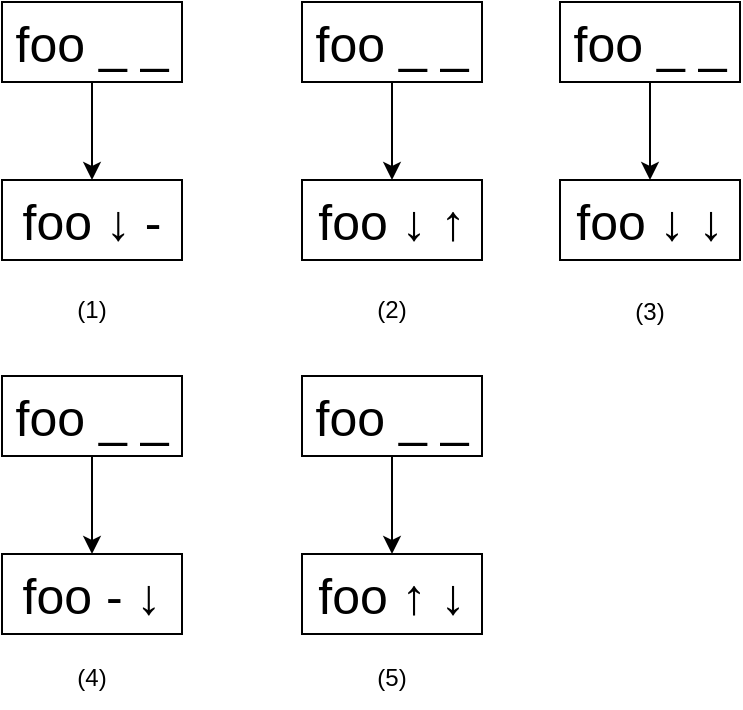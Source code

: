 <mxfile version="18.0.1" type="device"><diagram id="1Tt8hX2jjiSpvRYjdS0s" name="Page-1"><mxGraphModel dx="1185" dy="708" grid="1" gridSize="10" guides="1" tooltips="1" connect="1" arrows="1" fold="1" page="1" pageScale="1" pageWidth="827" pageHeight="1169" math="0" shadow="0"><root><mxCell id="0"/><mxCell id="1" parent="0"/><mxCell id="41GDM3-C7PyxfiVg4hlp-1" style="edgeStyle=none;rounded=0;orthogonalLoop=1;jettySize=auto;html=1;entryX=0.5;entryY=0;entryDx=0;entryDy=0;" parent="1" source="e1Ok-oC7eNezWRo3V-la-1" target="e1Ok-oC7eNezWRo3V-la-2" edge="1"><mxGeometry relative="1" as="geometry"/></mxCell><mxCell id="e1Ok-oC7eNezWRo3V-la-1" value="foo _ _" style="rounded=0;whiteSpace=wrap;html=1;fontSize=25;" parent="1" vertex="1"><mxGeometry x="90" y="160" width="90" height="40" as="geometry"/></mxCell><mxCell id="e1Ok-oC7eNezWRo3V-la-2" value="foo&amp;nbsp;↓&amp;nbsp;-" style="rounded=0;whiteSpace=wrap;html=1;fontSize=25;" parent="1" vertex="1"><mxGeometry x="90" y="249" width="90" height="40" as="geometry"/></mxCell><mxCell id="UKVlsYl6HnmlU8zLHc5A-1" style="edgeStyle=none;rounded=0;orthogonalLoop=1;jettySize=auto;html=1;entryX=0.5;entryY=0;entryDx=0;entryDy=0;" parent="1" source="UKVlsYl6HnmlU8zLHc5A-2" target="UKVlsYl6HnmlU8zLHc5A-3" edge="1"><mxGeometry relative="1" as="geometry"/></mxCell><mxCell id="UKVlsYl6HnmlU8zLHc5A-2" value="foo _ _" style="rounded=0;whiteSpace=wrap;html=1;fontSize=25;" parent="1" vertex="1"><mxGeometry x="369" y="160" width="90" height="40" as="geometry"/></mxCell><mxCell id="UKVlsYl6HnmlU8zLHc5A-3" value="foo ↓ ↓" style="rounded=0;whiteSpace=wrap;html=1;fontSize=25;" parent="1" vertex="1"><mxGeometry x="369" y="249" width="90" height="40" as="geometry"/></mxCell><mxCell id="UKVlsYl6HnmlU8zLHc5A-4" style="edgeStyle=none;rounded=0;orthogonalLoop=1;jettySize=auto;html=1;entryX=0.5;entryY=0;entryDx=0;entryDy=0;" parent="1" source="UKVlsYl6HnmlU8zLHc5A-5" target="UKVlsYl6HnmlU8zLHc5A-6" edge="1"><mxGeometry relative="1" as="geometry"/></mxCell><mxCell id="UKVlsYl6HnmlU8zLHc5A-5" value="foo _ _" style="rounded=0;whiteSpace=wrap;html=1;fontSize=25;" parent="1" vertex="1"><mxGeometry x="240" y="160" width="90" height="40" as="geometry"/></mxCell><mxCell id="UKVlsYl6HnmlU8zLHc5A-6" value="foo&amp;nbsp;↓&amp;nbsp;↑" style="rounded=0;whiteSpace=wrap;html=1;fontSize=25;" parent="1" vertex="1"><mxGeometry x="240" y="249" width="90" height="40" as="geometry"/></mxCell><mxCell id="UKVlsYl6HnmlU8zLHc5A-7" style="edgeStyle=none;rounded=0;orthogonalLoop=1;jettySize=auto;html=1;entryX=0.5;entryY=0;entryDx=0;entryDy=0;" parent="1" source="UKVlsYl6HnmlU8zLHc5A-8" target="UKVlsYl6HnmlU8zLHc5A-9" edge="1"><mxGeometry relative="1" as="geometry"/></mxCell><mxCell id="UKVlsYl6HnmlU8zLHc5A-8" value="foo _ _" style="rounded=0;whiteSpace=wrap;html=1;fontSize=25;" parent="1" vertex="1"><mxGeometry x="90" y="347" width="90" height="40" as="geometry"/></mxCell><mxCell id="UKVlsYl6HnmlU8zLHc5A-9" value="foo - ↓" style="rounded=0;whiteSpace=wrap;html=1;fontSize=25;" parent="1" vertex="1"><mxGeometry x="90" y="436" width="90" height="40" as="geometry"/></mxCell><mxCell id="UKVlsYl6HnmlU8zLHc5A-10" style="edgeStyle=none;rounded=0;orthogonalLoop=1;jettySize=auto;html=1;entryX=0.5;entryY=0;entryDx=0;entryDy=0;" parent="1" source="UKVlsYl6HnmlU8zLHc5A-11" target="UKVlsYl6HnmlU8zLHc5A-12" edge="1"><mxGeometry relative="1" as="geometry"/></mxCell><mxCell id="UKVlsYl6HnmlU8zLHc5A-11" value="foo _ _" style="rounded=0;whiteSpace=wrap;html=1;fontSize=25;" parent="1" vertex="1"><mxGeometry x="240" y="347" width="90" height="40" as="geometry"/></mxCell><mxCell id="UKVlsYl6HnmlU8zLHc5A-12" value="foo&amp;nbsp;↑ ↓" style="rounded=0;whiteSpace=wrap;html=1;fontSize=25;" parent="1" vertex="1"><mxGeometry x="240" y="436" width="90" height="40" as="geometry"/></mxCell><mxCell id="KUBBMDZ0MC39yYxx_ulK-1" value="(1)" style="text;html=1;strokeColor=none;fillColor=none;align=center;verticalAlign=middle;whiteSpace=wrap;rounded=0;" parent="1" vertex="1"><mxGeometry x="105" y="299" width="60" height="30" as="geometry"/></mxCell><mxCell id="KUBBMDZ0MC39yYxx_ulK-2" value="(2)" style="text;html=1;strokeColor=none;fillColor=none;align=center;verticalAlign=middle;whiteSpace=wrap;rounded=0;" parent="1" vertex="1"><mxGeometry x="255" y="299" width="60" height="30" as="geometry"/></mxCell><mxCell id="KUBBMDZ0MC39yYxx_ulK-3" value="(3)" style="text;html=1;strokeColor=none;fillColor=none;align=center;verticalAlign=middle;whiteSpace=wrap;rounded=0;" parent="1" vertex="1"><mxGeometry x="384" y="300" width="60" height="30" as="geometry"/></mxCell><mxCell id="KUBBMDZ0MC39yYxx_ulK-4" value="(4)" style="text;html=1;strokeColor=none;fillColor=none;align=center;verticalAlign=middle;whiteSpace=wrap;rounded=0;" parent="1" vertex="1"><mxGeometry x="105" y="483" width="60" height="30" as="geometry"/></mxCell><mxCell id="KUBBMDZ0MC39yYxx_ulK-5" value="(5)" style="text;html=1;strokeColor=none;fillColor=none;align=center;verticalAlign=middle;whiteSpace=wrap;rounded=0;" parent="1" vertex="1"><mxGeometry x="255" y="483" width="60" height="30" as="geometry"/></mxCell></root></mxGraphModel></diagram></mxfile>